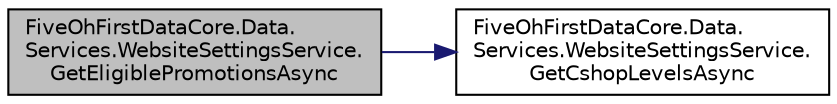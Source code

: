 digraph "FiveOhFirstDataCore.Data.Services.WebsiteSettingsService.GetEligiblePromotionsAsync"
{
 // LATEX_PDF_SIZE
  edge [fontname="Helvetica",fontsize="10",labelfontname="Helvetica",labelfontsize="10"];
  node [fontname="Helvetica",fontsize="10",shape=record];
  rankdir="LR";
  Node1 [label="FiveOhFirstDataCore.Data.\lServices.WebsiteSettingsService.\lGetEligiblePromotionsAsync",height=0.2,width=0.4,color="black", fillcolor="grey75", style="filled", fontcolor="black",tooltip="Get the eligible promotions for a Trooper"];
  Node1 -> Node2 [color="midnightblue",fontsize="10",style="solid",fontname="Helvetica"];
  Node2 [label="FiveOhFirstDataCore.Data.\lServices.WebsiteSettingsService.\lGetCshopLevelsAsync",height=0.2,width=0.4,color="black", fillcolor="white", style="filled",URL="$class_five_oh_first_data_core_1_1_data_1_1_services_1_1_website_settings_service.html#ae9e3723c42ca6899aa2ca29db9c9b262",tooltip="Gets a boolean tuple with values determining if a trooper is in C-Shop leadership or command."];
}
